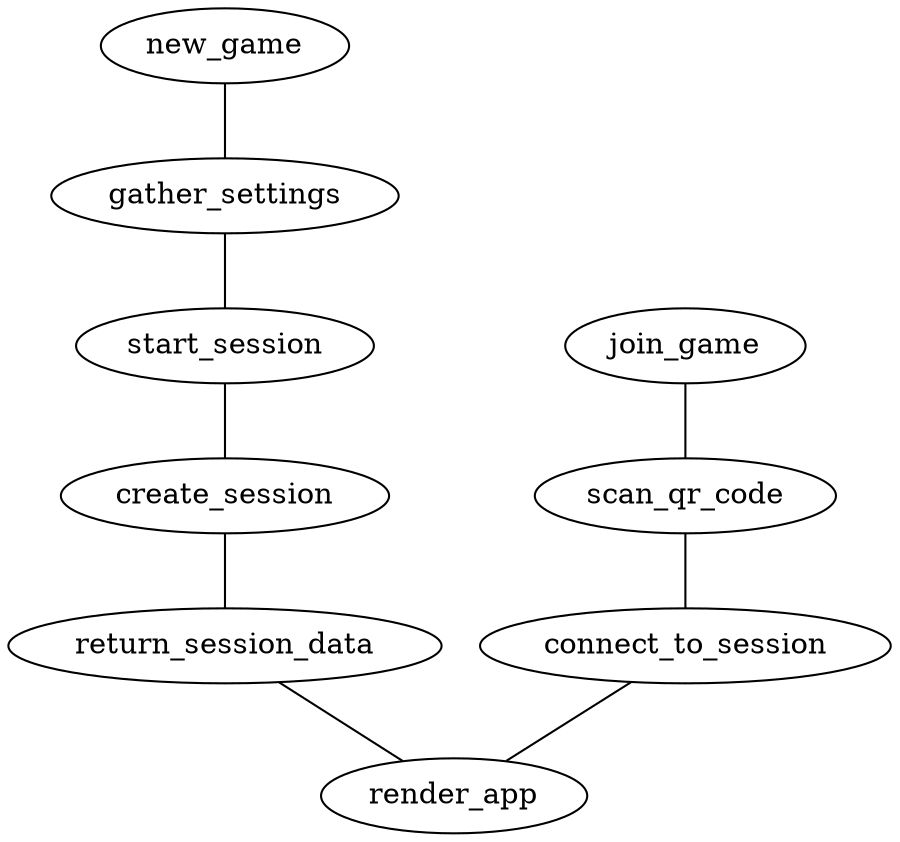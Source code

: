 graph {
  new_game
  -- gather_settings
  -- start_session
  -- create_session
  -- return_session_data
  -- render_app;

  join_game
  -- scan_qr_code
  -- connect_to_session
  -- render_app;
}
